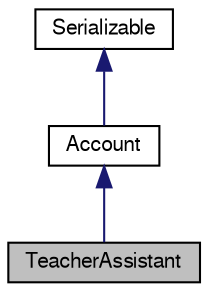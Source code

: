 digraph G
{
  bgcolor="transparent";
  edge [fontname="FreeSans",fontsize=10,labelfontname="FreeSans",labelfontsize=10];
  node [fontname="FreeSans",fontsize=10,shape=record];
  Node1 [label="TeacherAssistant",height=0.2,width=0.4,color="black", fillcolor="grey75", style="filled" fontcolor="black"];
  Node2 -> Node1 [dir=back,color="midnightblue",fontsize=10,style="solid"];
  Node2 [label="Account",height=0.2,width=0.4,color="black",URL="$classAccount.html",tooltip="This is a class that keeps all of the information of a User."];
  Node3 -> Node2 [dir=back,color="midnightblue",fontsize=10,style="solid"];
  Node3 [label="Serializable",height=0.2,width=0.4,color="black",URL="$classSerializable.html"];
}
